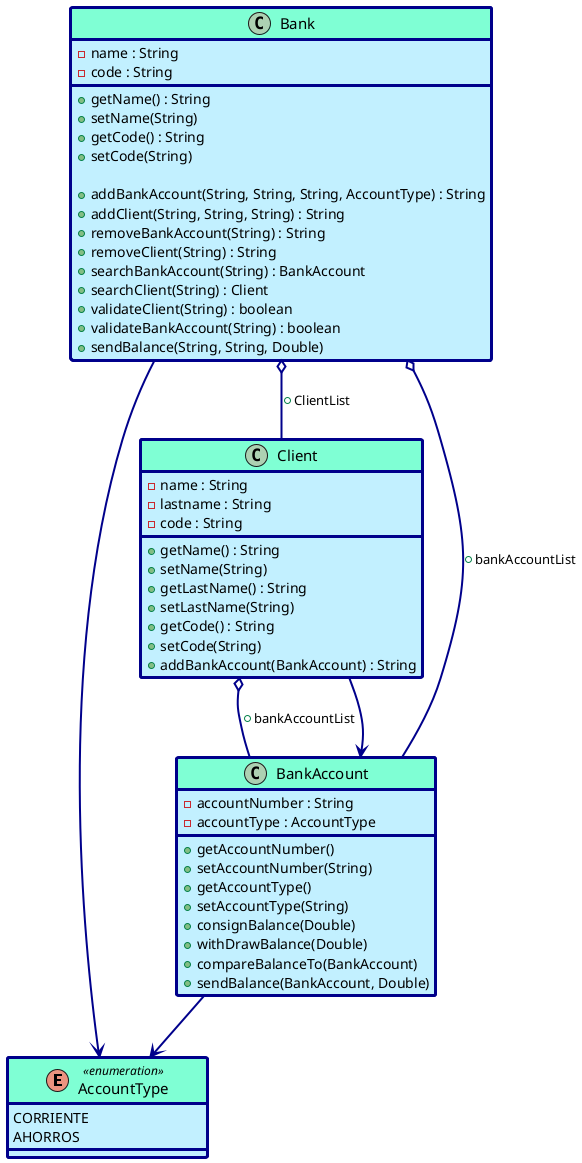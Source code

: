 @startuml Diagram

skinparam Class {
    FontName Arial
    FontSize 15

    BorderColor DarkBlue
    BackgroundColor APPLICATION
    BorderThickness 3
    ArrowColor DarkBlue
    ArrowThickness 2
    HeaderBackgroundColor Aquamarine
}
skinparam MinClassWidth 200

enum AccountType <<enumeration>> {
    CORRIENTE
    AHORROS
}
class Bank {
    -name : String
    -code : String

    +getName() : String
    +setName(String)
    +getCode() : String
    +setCode(String)

    +addBankAccount(String, String, String, AccountType) : String
    +addClient(String, String, String) : String
    +removeBankAccount(String) : String
    +removeClient(String) : String
    +searchBankAccount(String) : BankAccount
    +searchClient(String) : Client
    +validateClient(String) : boolean
    +validateBankAccount(String) : boolean
    +sendBalance(String, String, Double)

}
class Client{
    -name : String
    -lastname : String
    -code : String

    +getName() : String
    +setName(String)
    +getLastName() : String
    +setLastName(String)
    +getCode() : String
    +setCode(String)
    +addBankAccount(BankAccount) : String

}
class BankAccount {
    -accountNumber : String
    -accountType : AccountType

    +getAccountNumber()
    +setAccountNumber(String)
    +getAccountType()
    +setAccountType(String)
    +consignBalance(Double)
    +withDrawBalance(Double)
    +compareBalanceTo(BankAccount)
    +sendBalance(BankAccount, Double)
}
Bank o-- BankAccount : +bankAccountList
Client o-- BankAccount : +bankAccountList
Bank o-- Client : +ClientList
Bank -->  AccountType
Client -->  BankAccount
BankAccount -->  AccountType
@enduml